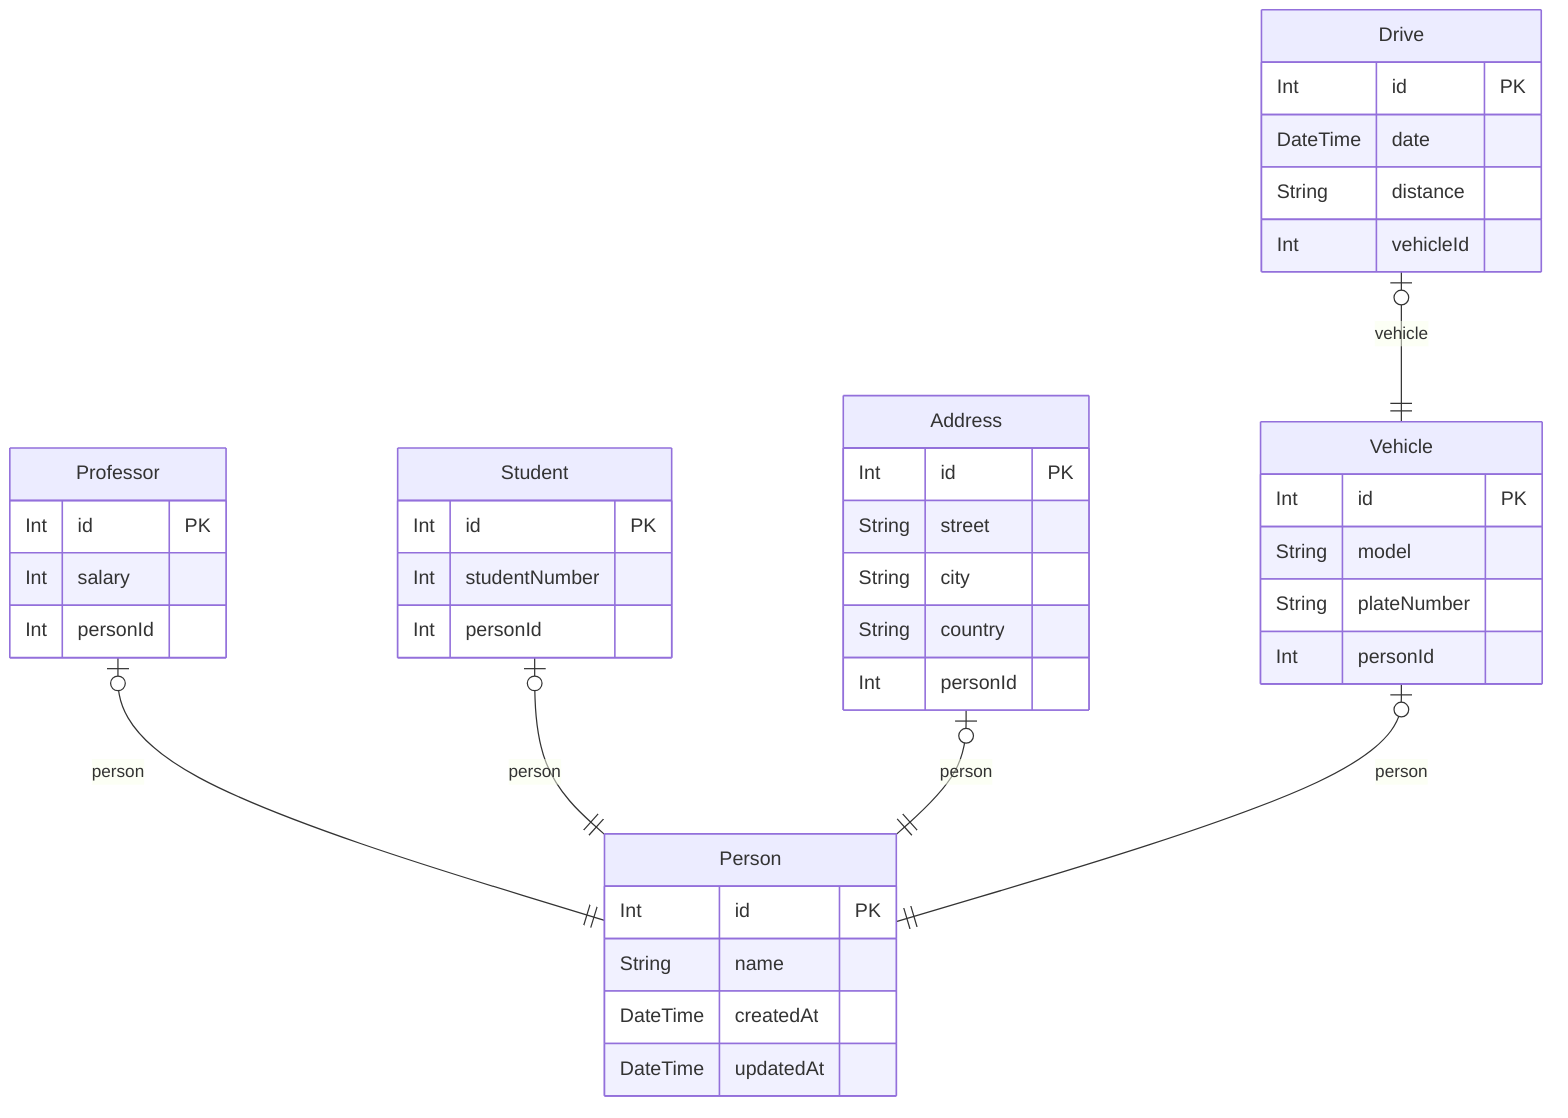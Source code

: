 erDiagram

  Person {
    Int id PK 
    String name  
    DateTime createdAt  
    DateTime updatedAt  
    }
  

  Professor {
    Int id PK 
    Int salary  
    Int personId  
    }
  

  Student {
    Int id PK 
    Int studentNumber  
    Int personId  
    }
  

  Address {
    Int id PK 
    String street  
    String city  
    String country  
    Int personId  
    }
  

  Vehicle {
    Int id PK 
    String model  
    String plateNumber  
    Int personId  
    }
  

  Drive {
    Int id PK 
    DateTime date  
    String distance  
    Int vehicleId  
    }
  
    Professor o|--|| Person : "person"
    Student o|--|| Person : "person"
    Address o|--|| Person : "person"
    Vehicle o|--|| Person : "person"
    Drive o|--|| Vehicle : "vehicle"